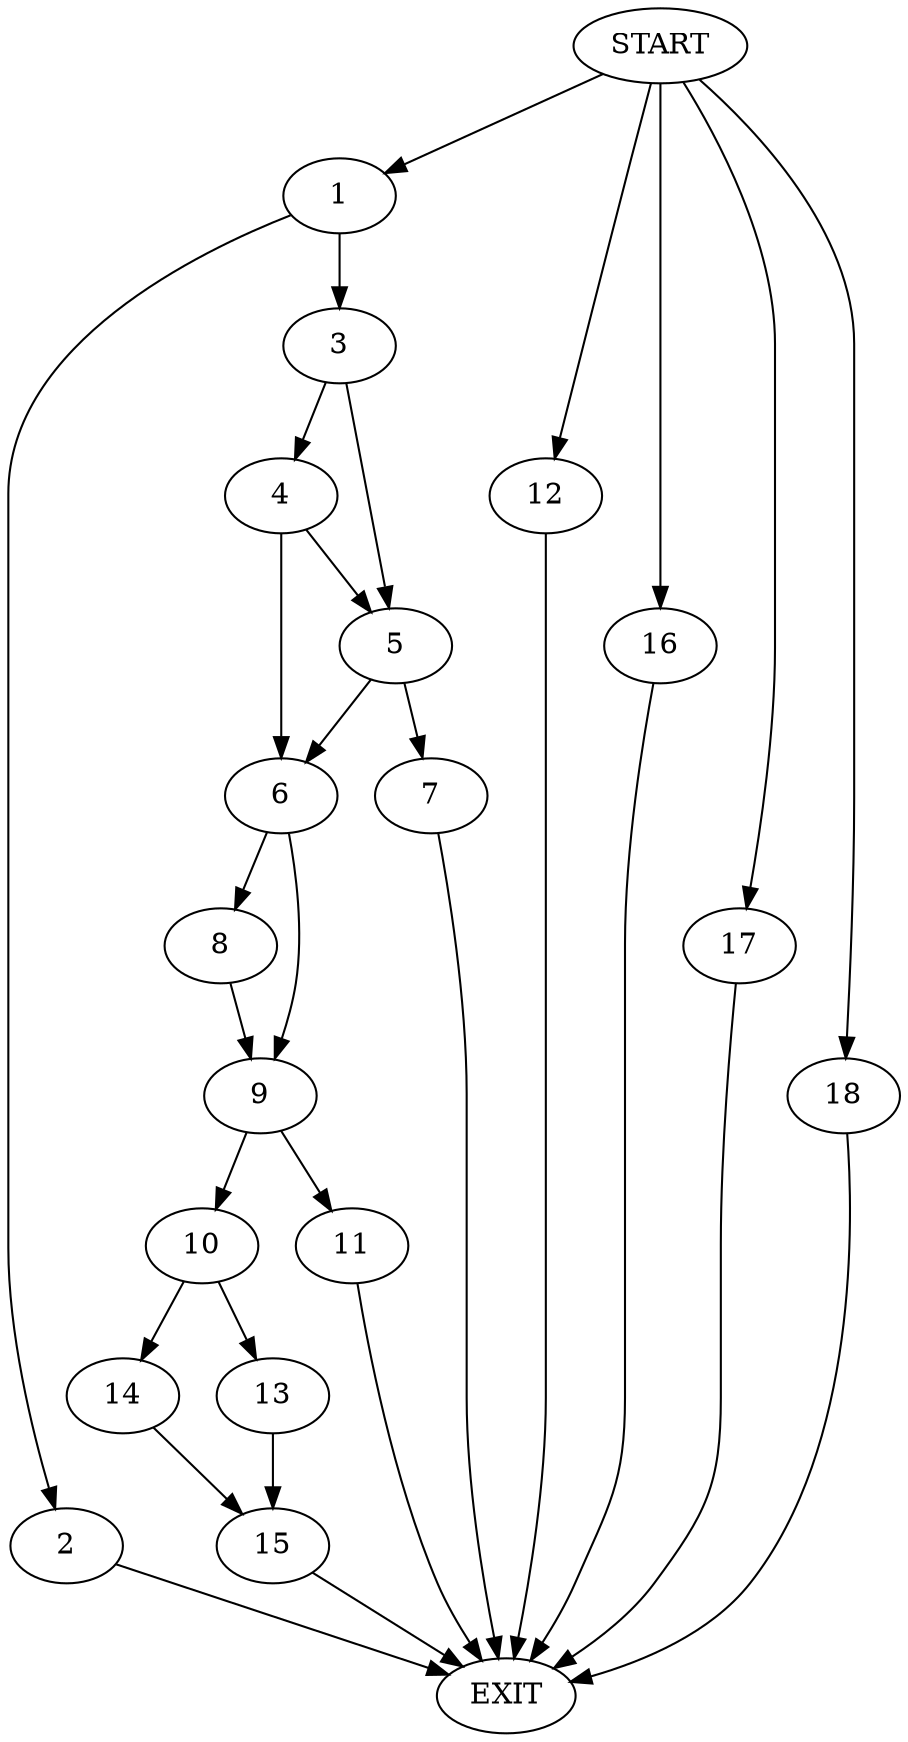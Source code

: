digraph {
0 [label="START"]
19 [label="EXIT"]
0 -> 1
1 -> 2
1 -> 3
2 -> 19
3 -> 4
3 -> 5
4 -> 6
4 -> 5
5 -> 6
5 -> 7
6 -> 8
6 -> 9
7 -> 19
9 -> 10
9 -> 11
8 -> 9
0 -> 12
12 -> 19
11 -> 19
10 -> 13
10 -> 14
13 -> 15
14 -> 15
0 -> 16
16 -> 19
0 -> 17
17 -> 19
0 -> 18
18 -> 19
15 -> 19
}
